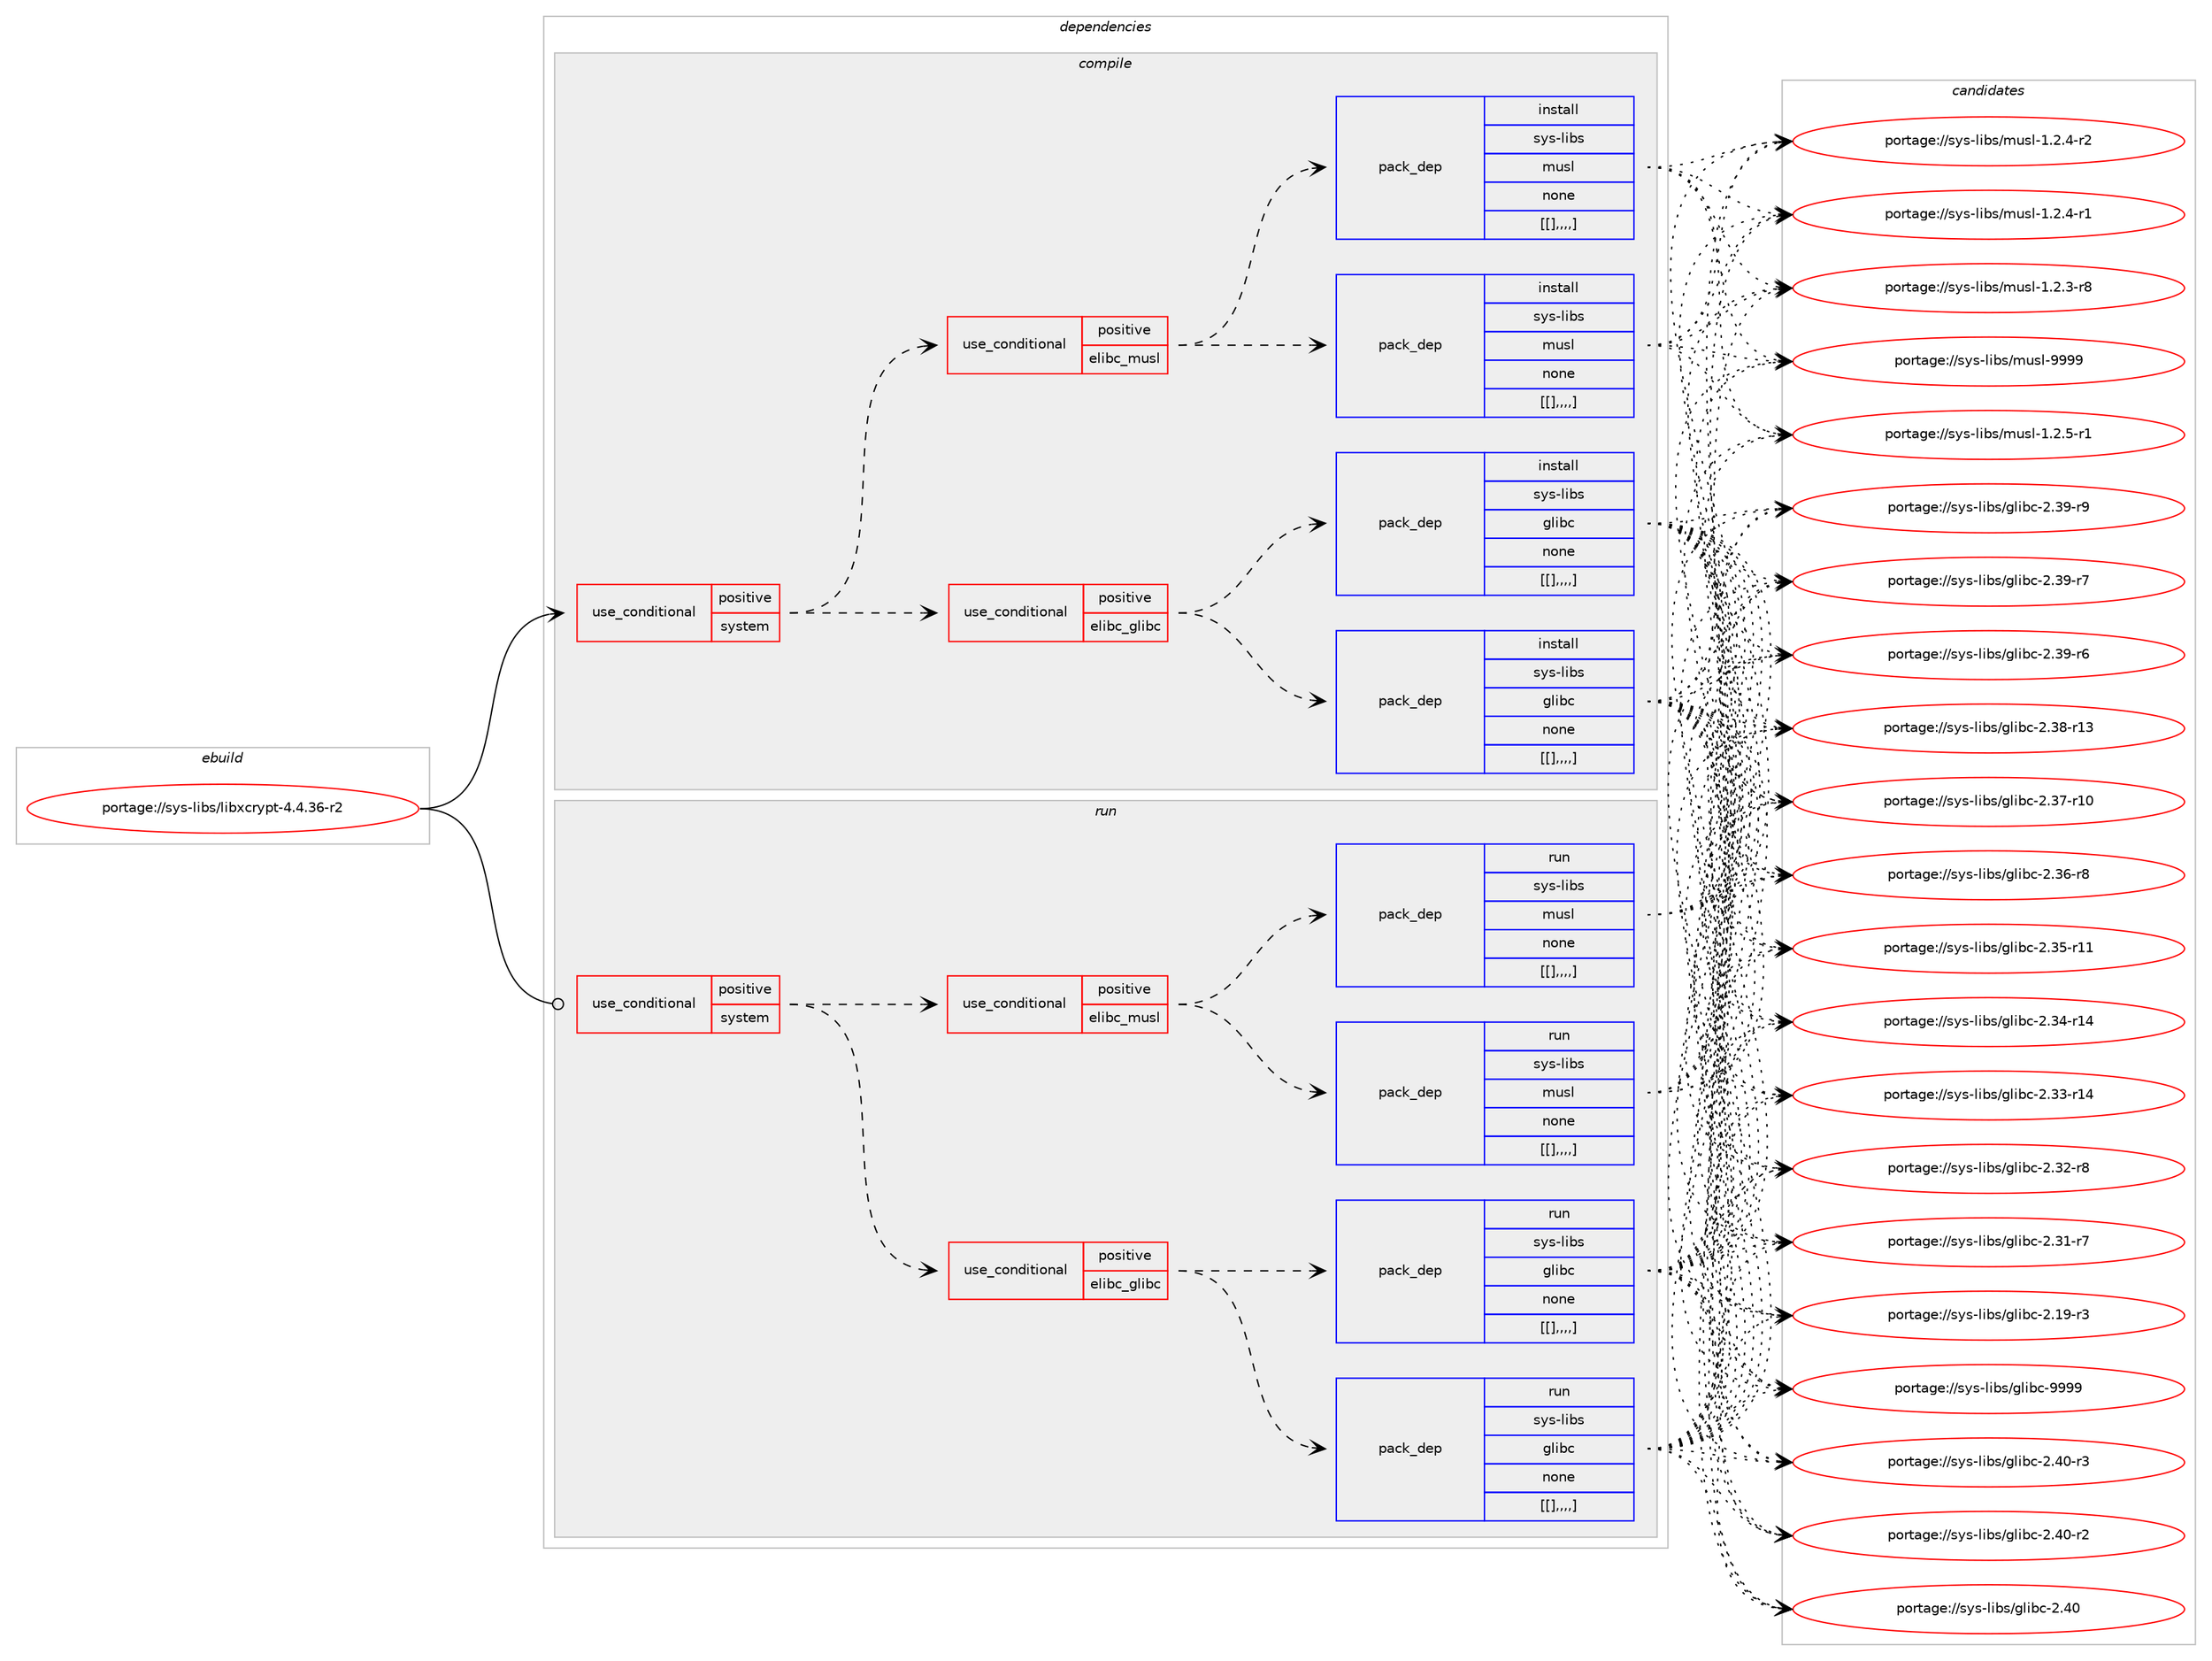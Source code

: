 digraph prolog {

# *************
# Graph options
# *************

newrank=true;
concentrate=true;
compound=true;
graph [rankdir=LR,fontname=Helvetica,fontsize=10,ranksep=1.5];#, ranksep=2.5, nodesep=0.2];
edge  [arrowhead=vee];
node  [fontname=Helvetica,fontsize=10];

# **********
# The ebuild
# **********

subgraph cluster_leftcol {
color=gray;
label=<<i>ebuild</i>>;
id [label="portage://sys-libs/libxcrypt-4.4.36-r2", color=red, width=4, href="../sys-libs/libxcrypt-4.4.36-r2.svg"];
}

# ****************
# The dependencies
# ****************

subgraph cluster_midcol {
color=gray;
label=<<i>dependencies</i>>;
subgraph cluster_compile {
fillcolor="#eeeeee";
style=filled;
label=<<i>compile</i>>;
subgraph cond122613 {
dependency460103 [label=<<TABLE BORDER="0" CELLBORDER="1" CELLSPACING="0" CELLPADDING="4"><TR><TD ROWSPAN="3" CELLPADDING="10">use_conditional</TD></TR><TR><TD>positive</TD></TR><TR><TD>system</TD></TR></TABLE>>, shape=none, color=red];
subgraph cond122614 {
dependency460104 [label=<<TABLE BORDER="0" CELLBORDER="1" CELLSPACING="0" CELLPADDING="4"><TR><TD ROWSPAN="3" CELLPADDING="10">use_conditional</TD></TR><TR><TD>positive</TD></TR><TR><TD>elibc_glibc</TD></TR></TABLE>>, shape=none, color=red];
subgraph pack334370 {
dependency460105 [label=<<TABLE BORDER="0" CELLBORDER="1" CELLSPACING="0" CELLPADDING="4" WIDTH="220"><TR><TD ROWSPAN="6" CELLPADDING="30">pack_dep</TD></TR><TR><TD WIDTH="110">install</TD></TR><TR><TD>sys-libs</TD></TR><TR><TD>glibc</TD></TR><TR><TD>none</TD></TR><TR><TD>[[],,,,]</TD></TR></TABLE>>, shape=none, color=blue];
}
dependency460104:e -> dependency460105:w [weight=20,style="dashed",arrowhead="vee"];
subgraph pack334371 {
dependency460106 [label=<<TABLE BORDER="0" CELLBORDER="1" CELLSPACING="0" CELLPADDING="4" WIDTH="220"><TR><TD ROWSPAN="6" CELLPADDING="30">pack_dep</TD></TR><TR><TD WIDTH="110">install</TD></TR><TR><TD>sys-libs</TD></TR><TR><TD>glibc</TD></TR><TR><TD>none</TD></TR><TR><TD>[[],,,,]</TD></TR></TABLE>>, shape=none, color=blue];
}
dependency460104:e -> dependency460106:w [weight=20,style="dashed",arrowhead="vee"];
}
dependency460103:e -> dependency460104:w [weight=20,style="dashed",arrowhead="vee"];
subgraph cond122615 {
dependency460107 [label=<<TABLE BORDER="0" CELLBORDER="1" CELLSPACING="0" CELLPADDING="4"><TR><TD ROWSPAN="3" CELLPADDING="10">use_conditional</TD></TR><TR><TD>positive</TD></TR><TR><TD>elibc_musl</TD></TR></TABLE>>, shape=none, color=red];
subgraph pack334372 {
dependency460108 [label=<<TABLE BORDER="0" CELLBORDER="1" CELLSPACING="0" CELLPADDING="4" WIDTH="220"><TR><TD ROWSPAN="6" CELLPADDING="30">pack_dep</TD></TR><TR><TD WIDTH="110">install</TD></TR><TR><TD>sys-libs</TD></TR><TR><TD>musl</TD></TR><TR><TD>none</TD></TR><TR><TD>[[],,,,]</TD></TR></TABLE>>, shape=none, color=blue];
}
dependency460107:e -> dependency460108:w [weight=20,style="dashed",arrowhead="vee"];
subgraph pack334373 {
dependency460109 [label=<<TABLE BORDER="0" CELLBORDER="1" CELLSPACING="0" CELLPADDING="4" WIDTH="220"><TR><TD ROWSPAN="6" CELLPADDING="30">pack_dep</TD></TR><TR><TD WIDTH="110">install</TD></TR><TR><TD>sys-libs</TD></TR><TR><TD>musl</TD></TR><TR><TD>none</TD></TR><TR><TD>[[],,,,]</TD></TR></TABLE>>, shape=none, color=blue];
}
dependency460107:e -> dependency460109:w [weight=20,style="dashed",arrowhead="vee"];
}
dependency460103:e -> dependency460107:w [weight=20,style="dashed",arrowhead="vee"];
}
id:e -> dependency460103:w [weight=20,style="solid",arrowhead="vee"];
}
subgraph cluster_compileandrun {
fillcolor="#eeeeee";
style=filled;
label=<<i>compile and run</i>>;
}
subgraph cluster_run {
fillcolor="#eeeeee";
style=filled;
label=<<i>run</i>>;
subgraph cond122616 {
dependency460110 [label=<<TABLE BORDER="0" CELLBORDER="1" CELLSPACING="0" CELLPADDING="4"><TR><TD ROWSPAN="3" CELLPADDING="10">use_conditional</TD></TR><TR><TD>positive</TD></TR><TR><TD>system</TD></TR></TABLE>>, shape=none, color=red];
subgraph cond122617 {
dependency460111 [label=<<TABLE BORDER="0" CELLBORDER="1" CELLSPACING="0" CELLPADDING="4"><TR><TD ROWSPAN="3" CELLPADDING="10">use_conditional</TD></TR><TR><TD>positive</TD></TR><TR><TD>elibc_glibc</TD></TR></TABLE>>, shape=none, color=red];
subgraph pack334374 {
dependency460112 [label=<<TABLE BORDER="0" CELLBORDER="1" CELLSPACING="0" CELLPADDING="4" WIDTH="220"><TR><TD ROWSPAN="6" CELLPADDING="30">pack_dep</TD></TR><TR><TD WIDTH="110">run</TD></TR><TR><TD>sys-libs</TD></TR><TR><TD>glibc</TD></TR><TR><TD>none</TD></TR><TR><TD>[[],,,,]</TD></TR></TABLE>>, shape=none, color=blue];
}
dependency460111:e -> dependency460112:w [weight=20,style="dashed",arrowhead="vee"];
subgraph pack334375 {
dependency460113 [label=<<TABLE BORDER="0" CELLBORDER="1" CELLSPACING="0" CELLPADDING="4" WIDTH="220"><TR><TD ROWSPAN="6" CELLPADDING="30">pack_dep</TD></TR><TR><TD WIDTH="110">run</TD></TR><TR><TD>sys-libs</TD></TR><TR><TD>glibc</TD></TR><TR><TD>none</TD></TR><TR><TD>[[],,,,]</TD></TR></TABLE>>, shape=none, color=blue];
}
dependency460111:e -> dependency460113:w [weight=20,style="dashed",arrowhead="vee"];
}
dependency460110:e -> dependency460111:w [weight=20,style="dashed",arrowhead="vee"];
subgraph cond122618 {
dependency460114 [label=<<TABLE BORDER="0" CELLBORDER="1" CELLSPACING="0" CELLPADDING="4"><TR><TD ROWSPAN="3" CELLPADDING="10">use_conditional</TD></TR><TR><TD>positive</TD></TR><TR><TD>elibc_musl</TD></TR></TABLE>>, shape=none, color=red];
subgraph pack334376 {
dependency460115 [label=<<TABLE BORDER="0" CELLBORDER="1" CELLSPACING="0" CELLPADDING="4" WIDTH="220"><TR><TD ROWSPAN="6" CELLPADDING="30">pack_dep</TD></TR><TR><TD WIDTH="110">run</TD></TR><TR><TD>sys-libs</TD></TR><TR><TD>musl</TD></TR><TR><TD>none</TD></TR><TR><TD>[[],,,,]</TD></TR></TABLE>>, shape=none, color=blue];
}
dependency460114:e -> dependency460115:w [weight=20,style="dashed",arrowhead="vee"];
subgraph pack334377 {
dependency460116 [label=<<TABLE BORDER="0" CELLBORDER="1" CELLSPACING="0" CELLPADDING="4" WIDTH="220"><TR><TD ROWSPAN="6" CELLPADDING="30">pack_dep</TD></TR><TR><TD WIDTH="110">run</TD></TR><TR><TD>sys-libs</TD></TR><TR><TD>musl</TD></TR><TR><TD>none</TD></TR><TR><TD>[[],,,,]</TD></TR></TABLE>>, shape=none, color=blue];
}
dependency460114:e -> dependency460116:w [weight=20,style="dashed",arrowhead="vee"];
}
dependency460110:e -> dependency460114:w [weight=20,style="dashed",arrowhead="vee"];
}
id:e -> dependency460110:w [weight=20,style="solid",arrowhead="odot"];
}
}

# **************
# The candidates
# **************

subgraph cluster_choices {
rank=same;
color=gray;
label=<<i>candidates</i>>;

subgraph choice334370 {
color=black;
nodesep=1;
choice11512111545108105981154710310810598994557575757 [label="portage://sys-libs/glibc-9999", color=red, width=4,href="../sys-libs/glibc-9999.svg"];
choice115121115451081059811547103108105989945504652484511451 [label="portage://sys-libs/glibc-2.40-r3", color=red, width=4,href="../sys-libs/glibc-2.40-r3.svg"];
choice115121115451081059811547103108105989945504652484511450 [label="portage://sys-libs/glibc-2.40-r2", color=red, width=4,href="../sys-libs/glibc-2.40-r2.svg"];
choice11512111545108105981154710310810598994550465248 [label="portage://sys-libs/glibc-2.40", color=red, width=4,href="../sys-libs/glibc-2.40.svg"];
choice115121115451081059811547103108105989945504651574511457 [label="portage://sys-libs/glibc-2.39-r9", color=red, width=4,href="../sys-libs/glibc-2.39-r9.svg"];
choice115121115451081059811547103108105989945504651574511455 [label="portage://sys-libs/glibc-2.39-r7", color=red, width=4,href="../sys-libs/glibc-2.39-r7.svg"];
choice115121115451081059811547103108105989945504651574511454 [label="portage://sys-libs/glibc-2.39-r6", color=red, width=4,href="../sys-libs/glibc-2.39-r6.svg"];
choice11512111545108105981154710310810598994550465156451144951 [label="portage://sys-libs/glibc-2.38-r13", color=red, width=4,href="../sys-libs/glibc-2.38-r13.svg"];
choice11512111545108105981154710310810598994550465155451144948 [label="portage://sys-libs/glibc-2.37-r10", color=red, width=4,href="../sys-libs/glibc-2.37-r10.svg"];
choice115121115451081059811547103108105989945504651544511456 [label="portage://sys-libs/glibc-2.36-r8", color=red, width=4,href="../sys-libs/glibc-2.36-r8.svg"];
choice11512111545108105981154710310810598994550465153451144949 [label="portage://sys-libs/glibc-2.35-r11", color=red, width=4,href="../sys-libs/glibc-2.35-r11.svg"];
choice11512111545108105981154710310810598994550465152451144952 [label="portage://sys-libs/glibc-2.34-r14", color=red, width=4,href="../sys-libs/glibc-2.34-r14.svg"];
choice11512111545108105981154710310810598994550465151451144952 [label="portage://sys-libs/glibc-2.33-r14", color=red, width=4,href="../sys-libs/glibc-2.33-r14.svg"];
choice115121115451081059811547103108105989945504651504511456 [label="portage://sys-libs/glibc-2.32-r8", color=red, width=4,href="../sys-libs/glibc-2.32-r8.svg"];
choice115121115451081059811547103108105989945504651494511455 [label="portage://sys-libs/glibc-2.31-r7", color=red, width=4,href="../sys-libs/glibc-2.31-r7.svg"];
choice115121115451081059811547103108105989945504649574511451 [label="portage://sys-libs/glibc-2.19-r3", color=red, width=4,href="../sys-libs/glibc-2.19-r3.svg"];
dependency460105:e -> choice11512111545108105981154710310810598994557575757:w [style=dotted,weight="100"];
dependency460105:e -> choice115121115451081059811547103108105989945504652484511451:w [style=dotted,weight="100"];
dependency460105:e -> choice115121115451081059811547103108105989945504652484511450:w [style=dotted,weight="100"];
dependency460105:e -> choice11512111545108105981154710310810598994550465248:w [style=dotted,weight="100"];
dependency460105:e -> choice115121115451081059811547103108105989945504651574511457:w [style=dotted,weight="100"];
dependency460105:e -> choice115121115451081059811547103108105989945504651574511455:w [style=dotted,weight="100"];
dependency460105:e -> choice115121115451081059811547103108105989945504651574511454:w [style=dotted,weight="100"];
dependency460105:e -> choice11512111545108105981154710310810598994550465156451144951:w [style=dotted,weight="100"];
dependency460105:e -> choice11512111545108105981154710310810598994550465155451144948:w [style=dotted,weight="100"];
dependency460105:e -> choice115121115451081059811547103108105989945504651544511456:w [style=dotted,weight="100"];
dependency460105:e -> choice11512111545108105981154710310810598994550465153451144949:w [style=dotted,weight="100"];
dependency460105:e -> choice11512111545108105981154710310810598994550465152451144952:w [style=dotted,weight="100"];
dependency460105:e -> choice11512111545108105981154710310810598994550465151451144952:w [style=dotted,weight="100"];
dependency460105:e -> choice115121115451081059811547103108105989945504651504511456:w [style=dotted,weight="100"];
dependency460105:e -> choice115121115451081059811547103108105989945504651494511455:w [style=dotted,weight="100"];
dependency460105:e -> choice115121115451081059811547103108105989945504649574511451:w [style=dotted,weight="100"];
}
subgraph choice334371 {
color=black;
nodesep=1;
choice11512111545108105981154710310810598994557575757 [label="portage://sys-libs/glibc-9999", color=red, width=4,href="../sys-libs/glibc-9999.svg"];
choice115121115451081059811547103108105989945504652484511451 [label="portage://sys-libs/glibc-2.40-r3", color=red, width=4,href="../sys-libs/glibc-2.40-r3.svg"];
choice115121115451081059811547103108105989945504652484511450 [label="portage://sys-libs/glibc-2.40-r2", color=red, width=4,href="../sys-libs/glibc-2.40-r2.svg"];
choice11512111545108105981154710310810598994550465248 [label="portage://sys-libs/glibc-2.40", color=red, width=4,href="../sys-libs/glibc-2.40.svg"];
choice115121115451081059811547103108105989945504651574511457 [label="portage://sys-libs/glibc-2.39-r9", color=red, width=4,href="../sys-libs/glibc-2.39-r9.svg"];
choice115121115451081059811547103108105989945504651574511455 [label="portage://sys-libs/glibc-2.39-r7", color=red, width=4,href="../sys-libs/glibc-2.39-r7.svg"];
choice115121115451081059811547103108105989945504651574511454 [label="portage://sys-libs/glibc-2.39-r6", color=red, width=4,href="../sys-libs/glibc-2.39-r6.svg"];
choice11512111545108105981154710310810598994550465156451144951 [label="portage://sys-libs/glibc-2.38-r13", color=red, width=4,href="../sys-libs/glibc-2.38-r13.svg"];
choice11512111545108105981154710310810598994550465155451144948 [label="portage://sys-libs/glibc-2.37-r10", color=red, width=4,href="../sys-libs/glibc-2.37-r10.svg"];
choice115121115451081059811547103108105989945504651544511456 [label="portage://sys-libs/glibc-2.36-r8", color=red, width=4,href="../sys-libs/glibc-2.36-r8.svg"];
choice11512111545108105981154710310810598994550465153451144949 [label="portage://sys-libs/glibc-2.35-r11", color=red, width=4,href="../sys-libs/glibc-2.35-r11.svg"];
choice11512111545108105981154710310810598994550465152451144952 [label="portage://sys-libs/glibc-2.34-r14", color=red, width=4,href="../sys-libs/glibc-2.34-r14.svg"];
choice11512111545108105981154710310810598994550465151451144952 [label="portage://sys-libs/glibc-2.33-r14", color=red, width=4,href="../sys-libs/glibc-2.33-r14.svg"];
choice115121115451081059811547103108105989945504651504511456 [label="portage://sys-libs/glibc-2.32-r8", color=red, width=4,href="../sys-libs/glibc-2.32-r8.svg"];
choice115121115451081059811547103108105989945504651494511455 [label="portage://sys-libs/glibc-2.31-r7", color=red, width=4,href="../sys-libs/glibc-2.31-r7.svg"];
choice115121115451081059811547103108105989945504649574511451 [label="portage://sys-libs/glibc-2.19-r3", color=red, width=4,href="../sys-libs/glibc-2.19-r3.svg"];
dependency460106:e -> choice11512111545108105981154710310810598994557575757:w [style=dotted,weight="100"];
dependency460106:e -> choice115121115451081059811547103108105989945504652484511451:w [style=dotted,weight="100"];
dependency460106:e -> choice115121115451081059811547103108105989945504652484511450:w [style=dotted,weight="100"];
dependency460106:e -> choice11512111545108105981154710310810598994550465248:w [style=dotted,weight="100"];
dependency460106:e -> choice115121115451081059811547103108105989945504651574511457:w [style=dotted,weight="100"];
dependency460106:e -> choice115121115451081059811547103108105989945504651574511455:w [style=dotted,weight="100"];
dependency460106:e -> choice115121115451081059811547103108105989945504651574511454:w [style=dotted,weight="100"];
dependency460106:e -> choice11512111545108105981154710310810598994550465156451144951:w [style=dotted,weight="100"];
dependency460106:e -> choice11512111545108105981154710310810598994550465155451144948:w [style=dotted,weight="100"];
dependency460106:e -> choice115121115451081059811547103108105989945504651544511456:w [style=dotted,weight="100"];
dependency460106:e -> choice11512111545108105981154710310810598994550465153451144949:w [style=dotted,weight="100"];
dependency460106:e -> choice11512111545108105981154710310810598994550465152451144952:w [style=dotted,weight="100"];
dependency460106:e -> choice11512111545108105981154710310810598994550465151451144952:w [style=dotted,weight="100"];
dependency460106:e -> choice115121115451081059811547103108105989945504651504511456:w [style=dotted,weight="100"];
dependency460106:e -> choice115121115451081059811547103108105989945504651494511455:w [style=dotted,weight="100"];
dependency460106:e -> choice115121115451081059811547103108105989945504649574511451:w [style=dotted,weight="100"];
}
subgraph choice334372 {
color=black;
nodesep=1;
choice1151211154510810598115471091171151084557575757 [label="portage://sys-libs/musl-9999", color=red, width=4,href="../sys-libs/musl-9999.svg"];
choice1151211154510810598115471091171151084549465046534511449 [label="portage://sys-libs/musl-1.2.5-r1", color=red, width=4,href="../sys-libs/musl-1.2.5-r1.svg"];
choice1151211154510810598115471091171151084549465046524511450 [label="portage://sys-libs/musl-1.2.4-r2", color=red, width=4,href="../sys-libs/musl-1.2.4-r2.svg"];
choice1151211154510810598115471091171151084549465046524511449 [label="portage://sys-libs/musl-1.2.4-r1", color=red, width=4,href="../sys-libs/musl-1.2.4-r1.svg"];
choice1151211154510810598115471091171151084549465046514511456 [label="portage://sys-libs/musl-1.2.3-r8", color=red, width=4,href="../sys-libs/musl-1.2.3-r8.svg"];
dependency460108:e -> choice1151211154510810598115471091171151084557575757:w [style=dotted,weight="100"];
dependency460108:e -> choice1151211154510810598115471091171151084549465046534511449:w [style=dotted,weight="100"];
dependency460108:e -> choice1151211154510810598115471091171151084549465046524511450:w [style=dotted,weight="100"];
dependency460108:e -> choice1151211154510810598115471091171151084549465046524511449:w [style=dotted,weight="100"];
dependency460108:e -> choice1151211154510810598115471091171151084549465046514511456:w [style=dotted,weight="100"];
}
subgraph choice334373 {
color=black;
nodesep=1;
choice1151211154510810598115471091171151084557575757 [label="portage://sys-libs/musl-9999", color=red, width=4,href="../sys-libs/musl-9999.svg"];
choice1151211154510810598115471091171151084549465046534511449 [label="portage://sys-libs/musl-1.2.5-r1", color=red, width=4,href="../sys-libs/musl-1.2.5-r1.svg"];
choice1151211154510810598115471091171151084549465046524511450 [label="portage://sys-libs/musl-1.2.4-r2", color=red, width=4,href="../sys-libs/musl-1.2.4-r2.svg"];
choice1151211154510810598115471091171151084549465046524511449 [label="portage://sys-libs/musl-1.2.4-r1", color=red, width=4,href="../sys-libs/musl-1.2.4-r1.svg"];
choice1151211154510810598115471091171151084549465046514511456 [label="portage://sys-libs/musl-1.2.3-r8", color=red, width=4,href="../sys-libs/musl-1.2.3-r8.svg"];
dependency460109:e -> choice1151211154510810598115471091171151084557575757:w [style=dotted,weight="100"];
dependency460109:e -> choice1151211154510810598115471091171151084549465046534511449:w [style=dotted,weight="100"];
dependency460109:e -> choice1151211154510810598115471091171151084549465046524511450:w [style=dotted,weight="100"];
dependency460109:e -> choice1151211154510810598115471091171151084549465046524511449:w [style=dotted,weight="100"];
dependency460109:e -> choice1151211154510810598115471091171151084549465046514511456:w [style=dotted,weight="100"];
}
subgraph choice334374 {
color=black;
nodesep=1;
choice11512111545108105981154710310810598994557575757 [label="portage://sys-libs/glibc-9999", color=red, width=4,href="../sys-libs/glibc-9999.svg"];
choice115121115451081059811547103108105989945504652484511451 [label="portage://sys-libs/glibc-2.40-r3", color=red, width=4,href="../sys-libs/glibc-2.40-r3.svg"];
choice115121115451081059811547103108105989945504652484511450 [label="portage://sys-libs/glibc-2.40-r2", color=red, width=4,href="../sys-libs/glibc-2.40-r2.svg"];
choice11512111545108105981154710310810598994550465248 [label="portage://sys-libs/glibc-2.40", color=red, width=4,href="../sys-libs/glibc-2.40.svg"];
choice115121115451081059811547103108105989945504651574511457 [label="portage://sys-libs/glibc-2.39-r9", color=red, width=4,href="../sys-libs/glibc-2.39-r9.svg"];
choice115121115451081059811547103108105989945504651574511455 [label="portage://sys-libs/glibc-2.39-r7", color=red, width=4,href="../sys-libs/glibc-2.39-r7.svg"];
choice115121115451081059811547103108105989945504651574511454 [label="portage://sys-libs/glibc-2.39-r6", color=red, width=4,href="../sys-libs/glibc-2.39-r6.svg"];
choice11512111545108105981154710310810598994550465156451144951 [label="portage://sys-libs/glibc-2.38-r13", color=red, width=4,href="../sys-libs/glibc-2.38-r13.svg"];
choice11512111545108105981154710310810598994550465155451144948 [label="portage://sys-libs/glibc-2.37-r10", color=red, width=4,href="../sys-libs/glibc-2.37-r10.svg"];
choice115121115451081059811547103108105989945504651544511456 [label="portage://sys-libs/glibc-2.36-r8", color=red, width=4,href="../sys-libs/glibc-2.36-r8.svg"];
choice11512111545108105981154710310810598994550465153451144949 [label="portage://sys-libs/glibc-2.35-r11", color=red, width=4,href="../sys-libs/glibc-2.35-r11.svg"];
choice11512111545108105981154710310810598994550465152451144952 [label="portage://sys-libs/glibc-2.34-r14", color=red, width=4,href="../sys-libs/glibc-2.34-r14.svg"];
choice11512111545108105981154710310810598994550465151451144952 [label="portage://sys-libs/glibc-2.33-r14", color=red, width=4,href="../sys-libs/glibc-2.33-r14.svg"];
choice115121115451081059811547103108105989945504651504511456 [label="portage://sys-libs/glibc-2.32-r8", color=red, width=4,href="../sys-libs/glibc-2.32-r8.svg"];
choice115121115451081059811547103108105989945504651494511455 [label="portage://sys-libs/glibc-2.31-r7", color=red, width=4,href="../sys-libs/glibc-2.31-r7.svg"];
choice115121115451081059811547103108105989945504649574511451 [label="portage://sys-libs/glibc-2.19-r3", color=red, width=4,href="../sys-libs/glibc-2.19-r3.svg"];
dependency460112:e -> choice11512111545108105981154710310810598994557575757:w [style=dotted,weight="100"];
dependency460112:e -> choice115121115451081059811547103108105989945504652484511451:w [style=dotted,weight="100"];
dependency460112:e -> choice115121115451081059811547103108105989945504652484511450:w [style=dotted,weight="100"];
dependency460112:e -> choice11512111545108105981154710310810598994550465248:w [style=dotted,weight="100"];
dependency460112:e -> choice115121115451081059811547103108105989945504651574511457:w [style=dotted,weight="100"];
dependency460112:e -> choice115121115451081059811547103108105989945504651574511455:w [style=dotted,weight="100"];
dependency460112:e -> choice115121115451081059811547103108105989945504651574511454:w [style=dotted,weight="100"];
dependency460112:e -> choice11512111545108105981154710310810598994550465156451144951:w [style=dotted,weight="100"];
dependency460112:e -> choice11512111545108105981154710310810598994550465155451144948:w [style=dotted,weight="100"];
dependency460112:e -> choice115121115451081059811547103108105989945504651544511456:w [style=dotted,weight="100"];
dependency460112:e -> choice11512111545108105981154710310810598994550465153451144949:w [style=dotted,weight="100"];
dependency460112:e -> choice11512111545108105981154710310810598994550465152451144952:w [style=dotted,weight="100"];
dependency460112:e -> choice11512111545108105981154710310810598994550465151451144952:w [style=dotted,weight="100"];
dependency460112:e -> choice115121115451081059811547103108105989945504651504511456:w [style=dotted,weight="100"];
dependency460112:e -> choice115121115451081059811547103108105989945504651494511455:w [style=dotted,weight="100"];
dependency460112:e -> choice115121115451081059811547103108105989945504649574511451:w [style=dotted,weight="100"];
}
subgraph choice334375 {
color=black;
nodesep=1;
choice11512111545108105981154710310810598994557575757 [label="portage://sys-libs/glibc-9999", color=red, width=4,href="../sys-libs/glibc-9999.svg"];
choice115121115451081059811547103108105989945504652484511451 [label="portage://sys-libs/glibc-2.40-r3", color=red, width=4,href="../sys-libs/glibc-2.40-r3.svg"];
choice115121115451081059811547103108105989945504652484511450 [label="portage://sys-libs/glibc-2.40-r2", color=red, width=4,href="../sys-libs/glibc-2.40-r2.svg"];
choice11512111545108105981154710310810598994550465248 [label="portage://sys-libs/glibc-2.40", color=red, width=4,href="../sys-libs/glibc-2.40.svg"];
choice115121115451081059811547103108105989945504651574511457 [label="portage://sys-libs/glibc-2.39-r9", color=red, width=4,href="../sys-libs/glibc-2.39-r9.svg"];
choice115121115451081059811547103108105989945504651574511455 [label="portage://sys-libs/glibc-2.39-r7", color=red, width=4,href="../sys-libs/glibc-2.39-r7.svg"];
choice115121115451081059811547103108105989945504651574511454 [label="portage://sys-libs/glibc-2.39-r6", color=red, width=4,href="../sys-libs/glibc-2.39-r6.svg"];
choice11512111545108105981154710310810598994550465156451144951 [label="portage://sys-libs/glibc-2.38-r13", color=red, width=4,href="../sys-libs/glibc-2.38-r13.svg"];
choice11512111545108105981154710310810598994550465155451144948 [label="portage://sys-libs/glibc-2.37-r10", color=red, width=4,href="../sys-libs/glibc-2.37-r10.svg"];
choice115121115451081059811547103108105989945504651544511456 [label="portage://sys-libs/glibc-2.36-r8", color=red, width=4,href="../sys-libs/glibc-2.36-r8.svg"];
choice11512111545108105981154710310810598994550465153451144949 [label="portage://sys-libs/glibc-2.35-r11", color=red, width=4,href="../sys-libs/glibc-2.35-r11.svg"];
choice11512111545108105981154710310810598994550465152451144952 [label="portage://sys-libs/glibc-2.34-r14", color=red, width=4,href="../sys-libs/glibc-2.34-r14.svg"];
choice11512111545108105981154710310810598994550465151451144952 [label="portage://sys-libs/glibc-2.33-r14", color=red, width=4,href="../sys-libs/glibc-2.33-r14.svg"];
choice115121115451081059811547103108105989945504651504511456 [label="portage://sys-libs/glibc-2.32-r8", color=red, width=4,href="../sys-libs/glibc-2.32-r8.svg"];
choice115121115451081059811547103108105989945504651494511455 [label="portage://sys-libs/glibc-2.31-r7", color=red, width=4,href="../sys-libs/glibc-2.31-r7.svg"];
choice115121115451081059811547103108105989945504649574511451 [label="portage://sys-libs/glibc-2.19-r3", color=red, width=4,href="../sys-libs/glibc-2.19-r3.svg"];
dependency460113:e -> choice11512111545108105981154710310810598994557575757:w [style=dotted,weight="100"];
dependency460113:e -> choice115121115451081059811547103108105989945504652484511451:w [style=dotted,weight="100"];
dependency460113:e -> choice115121115451081059811547103108105989945504652484511450:w [style=dotted,weight="100"];
dependency460113:e -> choice11512111545108105981154710310810598994550465248:w [style=dotted,weight="100"];
dependency460113:e -> choice115121115451081059811547103108105989945504651574511457:w [style=dotted,weight="100"];
dependency460113:e -> choice115121115451081059811547103108105989945504651574511455:w [style=dotted,weight="100"];
dependency460113:e -> choice115121115451081059811547103108105989945504651574511454:w [style=dotted,weight="100"];
dependency460113:e -> choice11512111545108105981154710310810598994550465156451144951:w [style=dotted,weight="100"];
dependency460113:e -> choice11512111545108105981154710310810598994550465155451144948:w [style=dotted,weight="100"];
dependency460113:e -> choice115121115451081059811547103108105989945504651544511456:w [style=dotted,weight="100"];
dependency460113:e -> choice11512111545108105981154710310810598994550465153451144949:w [style=dotted,weight="100"];
dependency460113:e -> choice11512111545108105981154710310810598994550465152451144952:w [style=dotted,weight="100"];
dependency460113:e -> choice11512111545108105981154710310810598994550465151451144952:w [style=dotted,weight="100"];
dependency460113:e -> choice115121115451081059811547103108105989945504651504511456:w [style=dotted,weight="100"];
dependency460113:e -> choice115121115451081059811547103108105989945504651494511455:w [style=dotted,weight="100"];
dependency460113:e -> choice115121115451081059811547103108105989945504649574511451:w [style=dotted,weight="100"];
}
subgraph choice334376 {
color=black;
nodesep=1;
choice1151211154510810598115471091171151084557575757 [label="portage://sys-libs/musl-9999", color=red, width=4,href="../sys-libs/musl-9999.svg"];
choice1151211154510810598115471091171151084549465046534511449 [label="portage://sys-libs/musl-1.2.5-r1", color=red, width=4,href="../sys-libs/musl-1.2.5-r1.svg"];
choice1151211154510810598115471091171151084549465046524511450 [label="portage://sys-libs/musl-1.2.4-r2", color=red, width=4,href="../sys-libs/musl-1.2.4-r2.svg"];
choice1151211154510810598115471091171151084549465046524511449 [label="portage://sys-libs/musl-1.2.4-r1", color=red, width=4,href="../sys-libs/musl-1.2.4-r1.svg"];
choice1151211154510810598115471091171151084549465046514511456 [label="portage://sys-libs/musl-1.2.3-r8", color=red, width=4,href="../sys-libs/musl-1.2.3-r8.svg"];
dependency460115:e -> choice1151211154510810598115471091171151084557575757:w [style=dotted,weight="100"];
dependency460115:e -> choice1151211154510810598115471091171151084549465046534511449:w [style=dotted,weight="100"];
dependency460115:e -> choice1151211154510810598115471091171151084549465046524511450:w [style=dotted,weight="100"];
dependency460115:e -> choice1151211154510810598115471091171151084549465046524511449:w [style=dotted,weight="100"];
dependency460115:e -> choice1151211154510810598115471091171151084549465046514511456:w [style=dotted,weight="100"];
}
subgraph choice334377 {
color=black;
nodesep=1;
choice1151211154510810598115471091171151084557575757 [label="portage://sys-libs/musl-9999", color=red, width=4,href="../sys-libs/musl-9999.svg"];
choice1151211154510810598115471091171151084549465046534511449 [label="portage://sys-libs/musl-1.2.5-r1", color=red, width=4,href="../sys-libs/musl-1.2.5-r1.svg"];
choice1151211154510810598115471091171151084549465046524511450 [label="portage://sys-libs/musl-1.2.4-r2", color=red, width=4,href="../sys-libs/musl-1.2.4-r2.svg"];
choice1151211154510810598115471091171151084549465046524511449 [label="portage://sys-libs/musl-1.2.4-r1", color=red, width=4,href="../sys-libs/musl-1.2.4-r1.svg"];
choice1151211154510810598115471091171151084549465046514511456 [label="portage://sys-libs/musl-1.2.3-r8", color=red, width=4,href="../sys-libs/musl-1.2.3-r8.svg"];
dependency460116:e -> choice1151211154510810598115471091171151084557575757:w [style=dotted,weight="100"];
dependency460116:e -> choice1151211154510810598115471091171151084549465046534511449:w [style=dotted,weight="100"];
dependency460116:e -> choice1151211154510810598115471091171151084549465046524511450:w [style=dotted,weight="100"];
dependency460116:e -> choice1151211154510810598115471091171151084549465046524511449:w [style=dotted,weight="100"];
dependency460116:e -> choice1151211154510810598115471091171151084549465046514511456:w [style=dotted,weight="100"];
}
}

}
